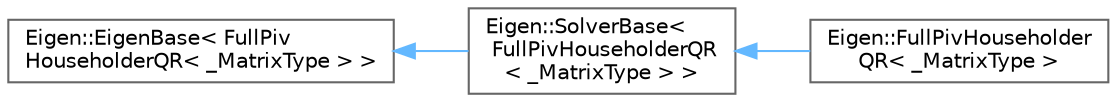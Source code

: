 digraph "Graphical Class Hierarchy"
{
 // LATEX_PDF_SIZE
  bgcolor="transparent";
  edge [fontname=Helvetica,fontsize=10,labelfontname=Helvetica,labelfontsize=10];
  node [fontname=Helvetica,fontsize=10,shape=box,height=0.2,width=0.4];
  rankdir="LR";
  Node0 [id="Node000000",label="Eigen::EigenBase\< FullPiv\lHouseholderQR\< _MatrixType \> \>",height=0.2,width=0.4,color="grey40", fillcolor="white", style="filled",URL="$structEigen_1_1EigenBase.html",tooltip=" "];
  Node0 -> Node1 [id="edge487_Node000000_Node000001",dir="back",color="steelblue1",style="solid",tooltip=" "];
  Node1 [id="Node000001",label="Eigen::SolverBase\<\l FullPivHouseholderQR\l\< _MatrixType \> \>",height=0.2,width=0.4,color="grey40", fillcolor="white", style="filled",URL="$classEigen_1_1SolverBase.html",tooltip=" "];
  Node1 -> Node2 [id="edge488_Node000001_Node000002",dir="back",color="steelblue1",style="solid",tooltip=" "];
  Node2 [id="Node000002",label="Eigen::FullPivHouseholder\lQR\< _MatrixType \>",height=0.2,width=0.4,color="grey40", fillcolor="white", style="filled",URL="$classEigen_1_1FullPivHouseholderQR.html",tooltip="Householder rank-revealing QR decomposition of a matrix with full pivoting."];
}
